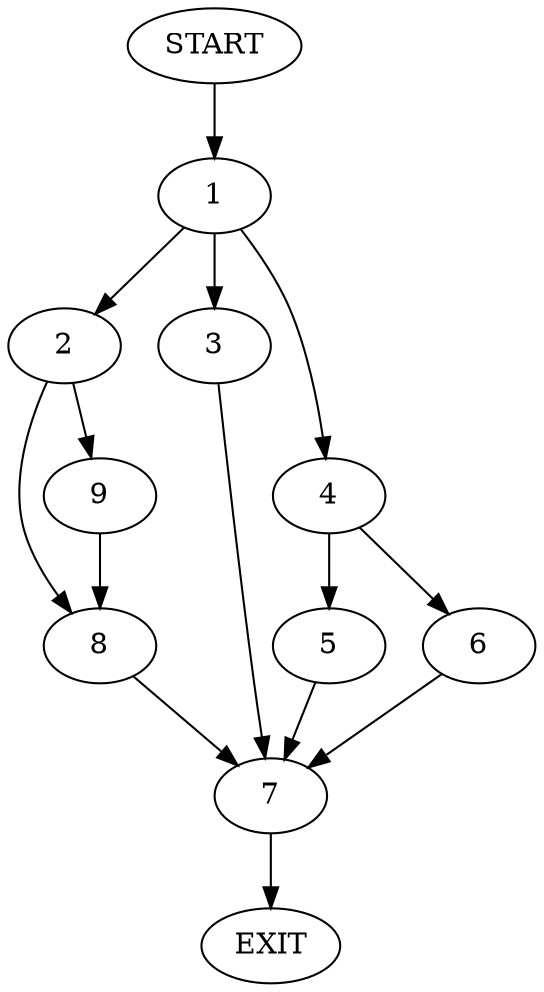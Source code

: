 digraph {
0 [label="START"]
10 [label="EXIT"]
0 -> 1
1 -> 2
1 -> 3
1 -> 4
4 -> 5
4 -> 6
3 -> 7
2 -> 8
2 -> 9
7 -> 10
6 -> 7
5 -> 7
8 -> 7
9 -> 8
}
